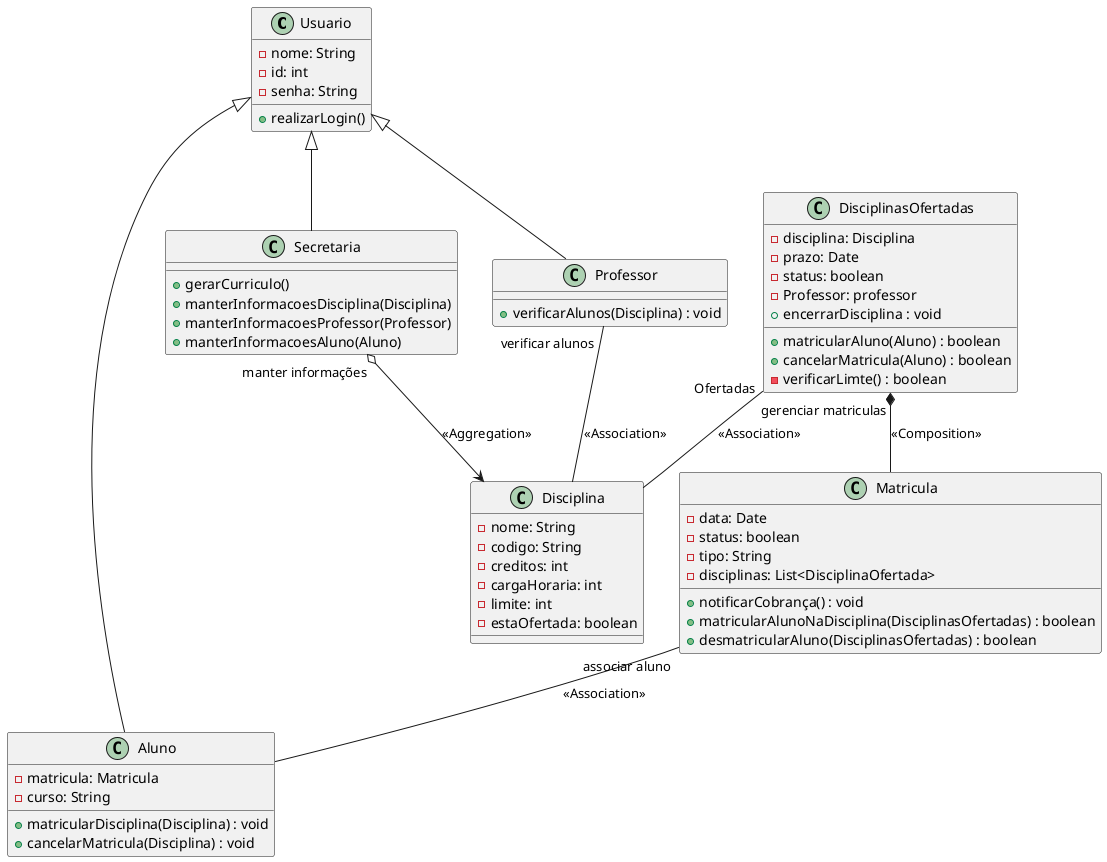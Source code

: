 @startuml
class Usuario {
  -nome: String
  -id: int
  -senha: String
  +realizarLogin()
}

class Secretaria extends Usuario {
  +gerarCurriculo()
  +manterInformacoesDisciplina(Disciplina)
  +manterInformacoesProfessor(Professor)
  +manterInformacoesAluno(Aluno)
}

class Aluno extends Usuario {
  -matricula: Matricula
  -curso: String
  +matricularDisciplina(Disciplina) : void
  +cancelarMatricula(Disciplina) : void
}

class Professor extends Usuario {
  +verificarAlunos(Disciplina) : void
}

class Disciplina {
  -nome: String
  -codigo: String
  -creditos: int
  -cargaHoraria: int
  -limite: int
  -estaOfertada: boolean
}

class DisciplinasOfertadas {
  -disciplina: Disciplina
  -prazo: Date
  -status: boolean
  -Professor: professor
  +matricularAluno(Aluno) : boolean
  +cancelarMatricula(Aluno) : boolean
  +encerrarDisciplina : void
  -verificarLimte() : boolean
}

class Matricula {
  -data: Date
  -status: boolean
  -tipo: String
  -disciplinas: List<DisciplinaOfertada>
  +notificarCobrança() : void
  +matricularAlunoNaDisciplina(DisciplinasOfertadas) : boolean
  +desmatricularAluno(DisciplinasOfertadas) : boolean
}

Secretaria o--> Disciplina : "manter informações" <<Aggregation>>

Professor -- Disciplina : "verificar alunos" <<Association>>

DisciplinasOfertadas *-- Matricula : "gerenciar matriculas" <<Composition>>

DisciplinasOfertadas  -- Disciplina : "Ofertadas" <<Association>>

Matricula -- Aluno : "associar aluno" <<Association>>
@enduml
